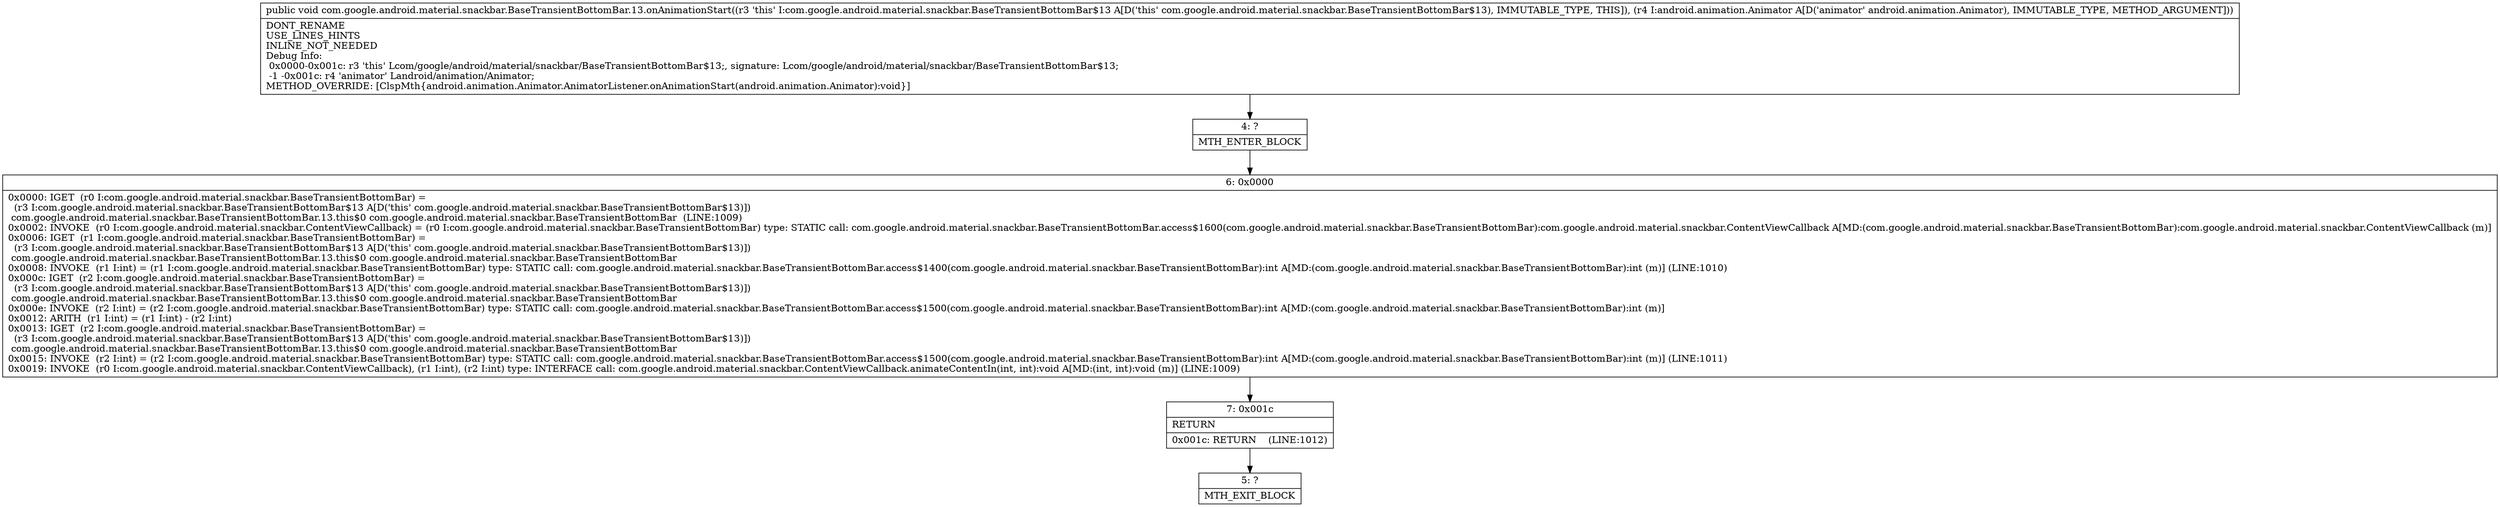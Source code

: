 digraph "CFG forcom.google.android.material.snackbar.BaseTransientBottomBar.13.onAnimationStart(Landroid\/animation\/Animator;)V" {
Node_4 [shape=record,label="{4\:\ ?|MTH_ENTER_BLOCK\l}"];
Node_6 [shape=record,label="{6\:\ 0x0000|0x0000: IGET  (r0 I:com.google.android.material.snackbar.BaseTransientBottomBar) = \l  (r3 I:com.google.android.material.snackbar.BaseTransientBottomBar$13 A[D('this' com.google.android.material.snackbar.BaseTransientBottomBar$13)])\l com.google.android.material.snackbar.BaseTransientBottomBar.13.this$0 com.google.android.material.snackbar.BaseTransientBottomBar  (LINE:1009)\l0x0002: INVOKE  (r0 I:com.google.android.material.snackbar.ContentViewCallback) = (r0 I:com.google.android.material.snackbar.BaseTransientBottomBar) type: STATIC call: com.google.android.material.snackbar.BaseTransientBottomBar.access$1600(com.google.android.material.snackbar.BaseTransientBottomBar):com.google.android.material.snackbar.ContentViewCallback A[MD:(com.google.android.material.snackbar.BaseTransientBottomBar):com.google.android.material.snackbar.ContentViewCallback (m)]\l0x0006: IGET  (r1 I:com.google.android.material.snackbar.BaseTransientBottomBar) = \l  (r3 I:com.google.android.material.snackbar.BaseTransientBottomBar$13 A[D('this' com.google.android.material.snackbar.BaseTransientBottomBar$13)])\l com.google.android.material.snackbar.BaseTransientBottomBar.13.this$0 com.google.android.material.snackbar.BaseTransientBottomBar \l0x0008: INVOKE  (r1 I:int) = (r1 I:com.google.android.material.snackbar.BaseTransientBottomBar) type: STATIC call: com.google.android.material.snackbar.BaseTransientBottomBar.access$1400(com.google.android.material.snackbar.BaseTransientBottomBar):int A[MD:(com.google.android.material.snackbar.BaseTransientBottomBar):int (m)] (LINE:1010)\l0x000c: IGET  (r2 I:com.google.android.material.snackbar.BaseTransientBottomBar) = \l  (r3 I:com.google.android.material.snackbar.BaseTransientBottomBar$13 A[D('this' com.google.android.material.snackbar.BaseTransientBottomBar$13)])\l com.google.android.material.snackbar.BaseTransientBottomBar.13.this$0 com.google.android.material.snackbar.BaseTransientBottomBar \l0x000e: INVOKE  (r2 I:int) = (r2 I:com.google.android.material.snackbar.BaseTransientBottomBar) type: STATIC call: com.google.android.material.snackbar.BaseTransientBottomBar.access$1500(com.google.android.material.snackbar.BaseTransientBottomBar):int A[MD:(com.google.android.material.snackbar.BaseTransientBottomBar):int (m)]\l0x0012: ARITH  (r1 I:int) = (r1 I:int) \- (r2 I:int) \l0x0013: IGET  (r2 I:com.google.android.material.snackbar.BaseTransientBottomBar) = \l  (r3 I:com.google.android.material.snackbar.BaseTransientBottomBar$13 A[D('this' com.google.android.material.snackbar.BaseTransientBottomBar$13)])\l com.google.android.material.snackbar.BaseTransientBottomBar.13.this$0 com.google.android.material.snackbar.BaseTransientBottomBar \l0x0015: INVOKE  (r2 I:int) = (r2 I:com.google.android.material.snackbar.BaseTransientBottomBar) type: STATIC call: com.google.android.material.snackbar.BaseTransientBottomBar.access$1500(com.google.android.material.snackbar.BaseTransientBottomBar):int A[MD:(com.google.android.material.snackbar.BaseTransientBottomBar):int (m)] (LINE:1011)\l0x0019: INVOKE  (r0 I:com.google.android.material.snackbar.ContentViewCallback), (r1 I:int), (r2 I:int) type: INTERFACE call: com.google.android.material.snackbar.ContentViewCallback.animateContentIn(int, int):void A[MD:(int, int):void (m)] (LINE:1009)\l}"];
Node_7 [shape=record,label="{7\:\ 0x001c|RETURN\l|0x001c: RETURN    (LINE:1012)\l}"];
Node_5 [shape=record,label="{5\:\ ?|MTH_EXIT_BLOCK\l}"];
MethodNode[shape=record,label="{public void com.google.android.material.snackbar.BaseTransientBottomBar.13.onAnimationStart((r3 'this' I:com.google.android.material.snackbar.BaseTransientBottomBar$13 A[D('this' com.google.android.material.snackbar.BaseTransientBottomBar$13), IMMUTABLE_TYPE, THIS]), (r4 I:android.animation.Animator A[D('animator' android.animation.Animator), IMMUTABLE_TYPE, METHOD_ARGUMENT]))  | DONT_RENAME\lUSE_LINES_HINTS\lINLINE_NOT_NEEDED\lDebug Info:\l  0x0000\-0x001c: r3 'this' Lcom\/google\/android\/material\/snackbar\/BaseTransientBottomBar$13;, signature: Lcom\/google\/android\/material\/snackbar\/BaseTransientBottomBar$13;\l  \-1 \-0x001c: r4 'animator' Landroid\/animation\/Animator;\lMETHOD_OVERRIDE: [ClspMth\{android.animation.Animator.AnimatorListener.onAnimationStart(android.animation.Animator):void\}]\l}"];
MethodNode -> Node_4;Node_4 -> Node_6;
Node_6 -> Node_7;
Node_7 -> Node_5;
}

